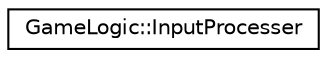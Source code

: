 digraph "Graphical Class Hierarchy"
{
  edge [fontname="Helvetica",fontsize="10",labelfontname="Helvetica",labelfontsize="10"];
  node [fontname="Helvetica",fontsize="10",shape=record];
  rankdir="LR";
  Node0 [label="GameLogic::InputProcesser",height=0.2,width=0.4,color="black", fillcolor="white", style="filled",URL="$classGameLogic_1_1InputProcesser.html",tooltip="It processes information from keyboard and manages it. "];
}
